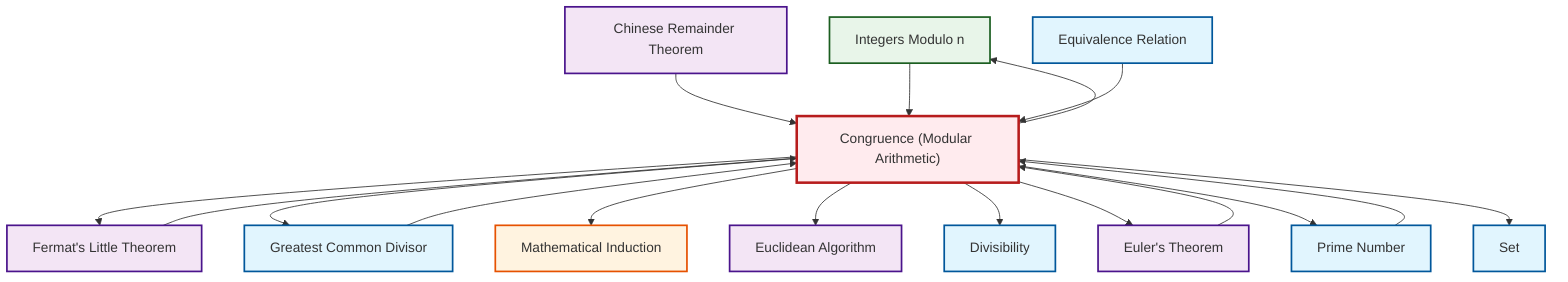 graph TD
    classDef definition fill:#e1f5fe,stroke:#01579b,stroke-width:2px
    classDef theorem fill:#f3e5f5,stroke:#4a148c,stroke-width:2px
    classDef axiom fill:#fff3e0,stroke:#e65100,stroke-width:2px
    classDef example fill:#e8f5e9,stroke:#1b5e20,stroke-width:2px
    classDef current fill:#ffebee,stroke:#b71c1c,stroke-width:3px
    ex-quotient-integers-mod-n["Integers Modulo n"]:::example
    thm-fermat-little["Fermat's Little Theorem"]:::theorem
    def-equivalence-relation["Equivalence Relation"]:::definition
    def-congruence["Congruence (Modular Arithmetic)"]:::definition
    ax-induction["Mathematical Induction"]:::axiom
    thm-euclidean-algorithm["Euclidean Algorithm"]:::theorem
    thm-chinese-remainder["Chinese Remainder Theorem"]:::theorem
    def-prime["Prime Number"]:::definition
    thm-euler["Euler's Theorem"]:::theorem
    def-divisibility["Divisibility"]:::definition
    def-gcd["Greatest Common Divisor"]:::definition
    def-set["Set"]:::definition
    def-prime --> def-congruence
    thm-chinese-remainder --> def-congruence
    def-congruence --> ex-quotient-integers-mod-n
    def-congruence --> thm-fermat-little
    def-congruence --> def-gcd
    def-congruence --> ax-induction
    def-congruence --> thm-euclidean-algorithm
    thm-euler --> def-congruence
    def-gcd --> def-congruence
    ex-quotient-integers-mod-n --> def-congruence
    def-equivalence-relation --> def-congruence
    def-congruence --> def-divisibility
    def-congruence --> thm-euler
    thm-fermat-little --> def-congruence
    def-congruence --> def-prime
    def-congruence --> def-set
    class def-congruence current